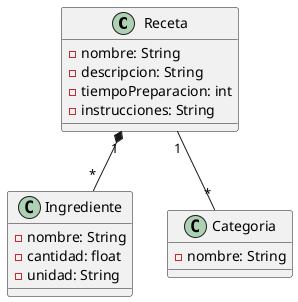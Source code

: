 @startuml

class Receta {
  - nombre: String
  - descripcion: String
  - tiempoPreparacion: int
  - instrucciones: String
}

class Ingrediente {
  - nombre: String
  - cantidad: float
  - unidad: String
}

class Categoria {
  - nombre: String
}

Receta "1" *-- "*" Ingrediente
Receta "1" -- "*" Categoria

@enduml